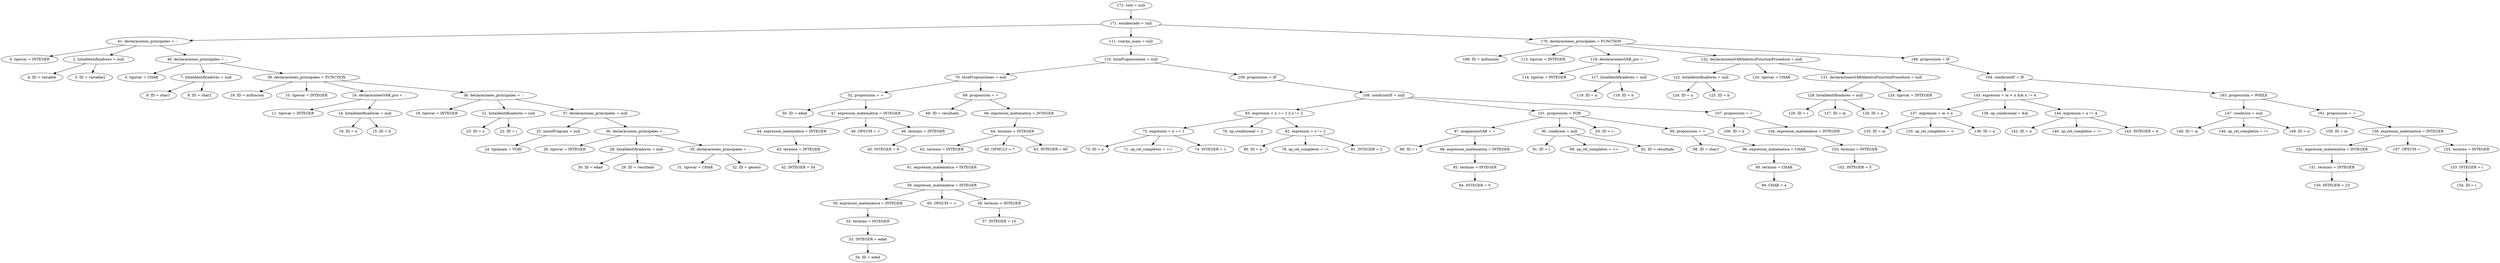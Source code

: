 digraph G {
"172. root = null"->"171. encabezado = null"
"171. encabezado = null"->"41. declaraciones_principales =  : "
"41. declaraciones_principales =  : "->"0. tipovar = INTEGER"
"41. declaraciones_principales =  : "->"2. listaIdentificadores = null"
"2. listaIdentificadores = null"->"4. ID = variable"
"2. listaIdentificadores = null"->"3. ID = variable2"
"41. declaraciones_principales =  : "->"40. declaraciones_principales =  : "
"40. declaraciones_principales =  : "->"5. tipovar = CHAR"
"40. declaraciones_principales =  : "->"7. listaIdentificadores = null"
"7. listaIdentificadores = null"->"9. ID = char1"
"7. listaIdentificadores = null"->"8. ID = char2"
"40. declaraciones_principales =  : "->"39. declaraciones_principales = FUNCTION"
"39. declaraciones_principales = FUNCTION"->"18. ID = mifuncion"
"39. declaraciones_principales = FUNCTION"->"10. tipovar = INTEGER"
"39. declaraciones_principales = FUNCTION"->"16. declaracionesVAR_pro =  : "
"16. declaracionesVAR_pro =  : "->"11. tipovar = INTEGER"
"16. declaracionesVAR_pro =  : "->"14. listaIdentificadores = null"
"14. listaIdentificadores = null"->"16. ID = a"
"14. listaIdentificadores = null"->"15. ID = b"
"39. declaraciones_principales = FUNCTION"->"38. declaraciones_principales =  : "
"38. declaraciones_principales =  : "->"19. tipovar = INTEGER"
"38. declaraciones_principales =  : "->"21. listaIdentificadores = null"
"21. listaIdentificadores = null"->"23. ID = x"
"21. listaIdentificadores = null"->"22. ID = i"
"38. declaraciones_principales =  : "->"37. declaraciones_principales = null"
"37. declaraciones_principales = null"->"25. inicioProgram = null"
"25. inicioProgram = null"->"24. tipomain = VOID"
"37. declaraciones_principales = null"->"36. declaraciones_principales =  : "
"36. declaraciones_principales =  : "->"26. tipovar = INTEGER"
"36. declaraciones_principales =  : "->"28. listaIdentificadores = null"
"28. listaIdentificadores = null"->"30. ID = edad"
"28. listaIdentificadores = null"->"29. ID = resultado"
"36. declaraciones_principales =  : "->"35. declaraciones_principales =  : "
"35. declaraciones_principales =  : "->"31. tipovar = CHAR"
"35. declaraciones_principales =  : "->"32. ID = genero"
"171. encabezado = null"->"111. cuerpo_main = null"
"111. cuerpo_main = null"->"110. listaProposiciones = null"
"110. listaProposiciones = null"->"70. listaProposiciones = null"
"70. listaProposiciones = null"->"52. proposicion = ="
"52. proposicion = ="->"50. ID = edad"
"52. proposicion = ="->"47. expresion_matematica = INTEGER"
"47. expresion_matematica = INTEGER"->"44. expresion_matematica = INTEGER"
"44. expresion_matematica = INTEGER"->"43. termino = INTEGER"
"43. termino = INTEGER"->"42. INTEGER = 54"
"47. expresion_matematica = INTEGER"->"48. OPSUM = +"
"47. expresion_matematica = INTEGER"->"46. termino = INTEGER"
"46. termino = INTEGER"->"45. INTEGER = 9"
"70. listaProposiciones = null"->"69. proposicion = ="
"69. proposicion = ="->"68. ID = resultado"
"69. proposicion = ="->"66. expresion_matematica = INTEGER"
"66. expresion_matematica = INTEGER"->"64. termino = INTEGER"
"64. termino = INTEGER"->"62. termino = INTEGER"
"62. termino = INTEGER"->"61. expresion_matematica = INTEGER"
"61. expresion_matematica = INTEGER"->"59. expresion_matematica = INTEGER"
"59. expresion_matematica = INTEGER"->"56. expresion_matematica = INTEGER"
"56. expresion_matematica = INTEGER"->"55. termino = INTEGER"
"55. termino = INTEGER"->"53. INTEGER = edad"
"53. INTEGER = edad"->"54. ID = edad"
"59. expresion_matematica = INTEGER"->"60. OPSUM = +"
"59. expresion_matematica = INTEGER"->"58. termino = INTEGER"
"58. termino = INTEGER"->"57. INTEGER = 10"
"64. termino = INTEGER"->"65. OPMULT = *"
"64. termino = INTEGER"->"63. INTEGER = 60"
"110. listaProposiciones = null"->"109. proposicion = IF"
"109. proposicion = IF"->"108. condicionIF = null"
"108. condicionIF = null"->"83. expresion = x == 1 || x != 2"
"83. expresion = x == 1 || x != 2"->"75. expresion = x == 1"
"75. expresion = x == 1"->"73. ID = x"
"75. expresion = x == 1"->"71. op_rel_completos = =="
"75. expresion = x == 1"->"74. INTEGER = 1"
"83. expresion = x == 1 || x != 2"->"76. op_condicional = ||"
"83. expresion = x == 1 || x != 2"->"82. expresion = x != 2"
"82. expresion = x != 2"->"80. ID = x"
"82. expresion = x != 2"->"78. op_rel_completos = !="
"82. expresion = x != 2"->"81. INTEGER = 2"
"108. condicionIF = null"->"101. proposicion = FOR"
"101. proposicion = FOR"->"87. asignacionVAR = ="
"87. asignacionVAR = ="->"88. ID = i"
"87. asignacionVAR = ="->"86. expresion_matematica = INTEGER"
"86. expresion_matematica = INTEGER"->"85. termino = INTEGER"
"85. termino = INTEGER"->"84. INTEGER = 0"
"101. proposicion = FOR"->"90. condicion = null"
"90. condicion = null"->"91. ID = i"
"90. condicion = null"->"89. op_rel_completos = <="
"90. condicion = null"->"92. ID = resultado"
"101. proposicion = FOR"->"93. ID = i--"
"101. proposicion = FOR"->"99. proposicion = ="
"99. proposicion = ="->"98. ID = char1"
"99. proposicion = ="->"96. expresion_matematica = CHAR"
"96. expresion_matematica = CHAR"->"95. termino = CHAR"
"95. termino = CHAR"->"94. CHAR = a"
"108. condicionIF = null"->"107. proposicion = ="
"107. proposicion = ="->"106. ID = x"
"107. proposicion = ="->"104. expresion_matematica = INTEGER"
"104. expresion_matematica = INTEGER"->"103. termino = INTEGER"
"103. termino = INTEGER"->"102. INTEGER = 5"
"171. encabezado = null"->"170. declaraciones_principales = FUNCTION"
"170. declaraciones_principales = FUNCTION"->"168. ID = mifuncion"
"170. declaraciones_principales = FUNCTION"->"113. tipovar = INTEGER"
"170. declaraciones_principales = FUNCTION"->"119. declaracionesVAR_pro =  : "
"119. declaracionesVAR_pro =  : "->"114. tipovar = INTEGER"
"119. declaracionesVAR_pro =  : "->"117. listaIdentificadores = null"
"117. listaIdentificadores = null"->"119. ID = a"
"117. listaIdentificadores = null"->"118. ID = b"
"170. declaraciones_principales = FUNCTION"->"132. declaracionesVARAdentroFunctionProcedure = null"
"132. declaracionesVARAdentroFunctionProcedure = null"->"122. listaIdentificadores = null"
"122. listaIdentificadores = null"->"124. ID = a"
"122. listaIdentificadores = null"->"123. ID = b"
"132. declaracionesVARAdentroFunctionProcedure = null"->"120. tipovar = CHAR"
"132. declaracionesVARAdentroFunctionProcedure = null"->"131. declaracionesVARAdentroFunctionProcedure = null"
"131. declaracionesVARAdentroFunctionProcedure = null"->"128. listaIdentificadores = null"
"128. listaIdentificadores = null"->"128. ID = i"
"128. listaIdentificadores = null"->"127. ID = m"
"128. listaIdentificadores = null"->"129. ID = n"
"131. declaracionesVARAdentroFunctionProcedure = null"->"124. tipovar = INTEGER"
"170. declaraciones_principales = FUNCTION"->"166. proposicion = IF"
"166. proposicion = IF"->"164. condicionIF = IF"
"164. condicionIF = IF"->"145. expresion = m < n && n != 4"
"145. expresion = m < n && n != 4"->"137. expresion = m < n"
"137. expresion = m < n"->"135. ID = m"
"137. expresion = m < n"->"133. op_rel_completos = <"
"137. expresion = m < n"->"136. ID = n"
"145. expresion = m < n && n != 4"->"138. op_condicional = &&"
"145. expresion = m < n && n != 4"->"144. expresion = n != 4"
"144. expresion = n != 4"->"142. ID = n"
"144. expresion = n != 4"->"140. op_rel_completos = !="
"144. expresion = n != 4"->"143. INTEGER = 4"
"164. condicionIF = IF"->"163. proposicion = WHILE"
"163. proposicion = WHILE"->"147. condicion = null"
"147. condicion = null"->"148. ID = m"
"147. condicion = null"->"146. op_rel_completos = !="
"147. condicion = null"->"149. ID = n"
"163. proposicion = WHILE"->"161. proposicion = ="
"161. proposicion = ="->"159. ID = m"
"161. proposicion = ="->"156. expresion_matematica = INTEGER"
"156. expresion_matematica = INTEGER"->"152. expresion_matematica = INTEGER"
"152. expresion_matematica = INTEGER"->"151. termino = INTEGER"
"151. termino = INTEGER"->"150. INTEGER = 23"
"156. expresion_matematica = INTEGER"->"157. OPSUM = -"
"156. expresion_matematica = INTEGER"->"155. termino = INTEGER"
"155. termino = INTEGER"->"153. INTEGER = i"
"153. INTEGER = i"->"154. ID = i"


}
